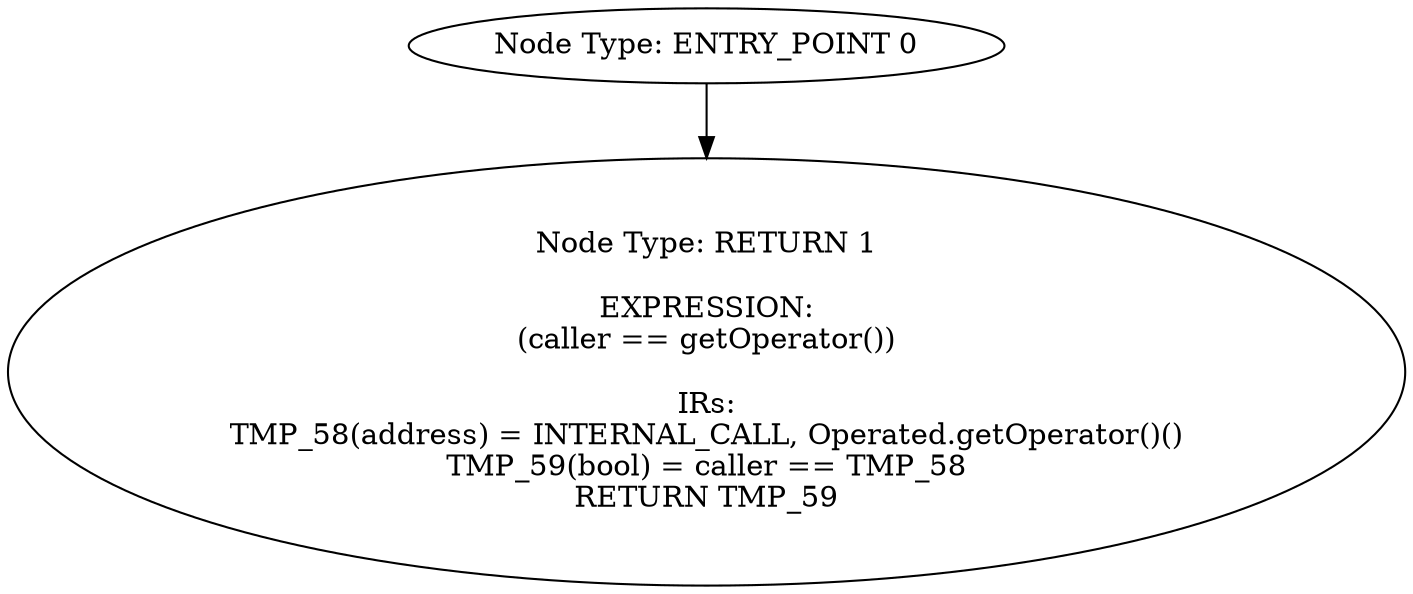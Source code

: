 digraph{
0[label="Node Type: ENTRY_POINT 0
"];
0->1;
1[label="Node Type: RETURN 1

EXPRESSION:
(caller == getOperator())

IRs:
TMP_58(address) = INTERNAL_CALL, Operated.getOperator()()
TMP_59(bool) = caller == TMP_58
RETURN TMP_59"];
}
